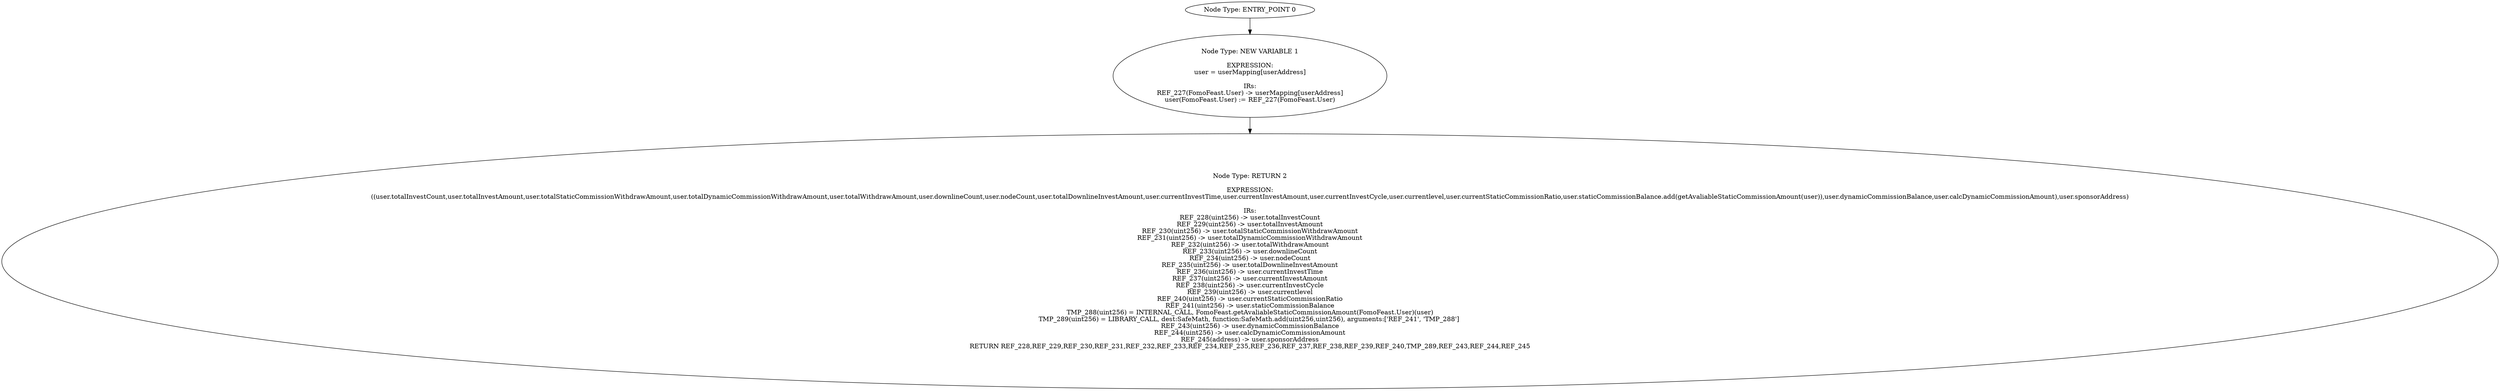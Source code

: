 digraph{
0[label="Node Type: ENTRY_POINT 0
"];
0->1;
1[label="Node Type: NEW VARIABLE 1

EXPRESSION:
user = userMapping[userAddress]

IRs:
REF_227(FomoFeast.User) -> userMapping[userAddress]
user(FomoFeast.User) := REF_227(FomoFeast.User)"];
1->2;
2[label="Node Type: RETURN 2

EXPRESSION:
((user.totalInvestCount,user.totalInvestAmount,user.totalStaticCommissionWithdrawAmount,user.totalDynamicCommissionWithdrawAmount,user.totalWithdrawAmount,user.downlineCount,user.nodeCount,user.totalDownlineInvestAmount,user.currentInvestTime,user.currentInvestAmount,user.currentInvestCycle,user.currentlevel,user.currentStaticCommissionRatio,user.staticCommissionBalance.add(getAvaliableStaticCommissionAmount(user)),user.dynamicCommissionBalance,user.calcDynamicCommissionAmount),user.sponsorAddress)

IRs:
REF_228(uint256) -> user.totalInvestCount
REF_229(uint256) -> user.totalInvestAmount
REF_230(uint256) -> user.totalStaticCommissionWithdrawAmount
REF_231(uint256) -> user.totalDynamicCommissionWithdrawAmount
REF_232(uint256) -> user.totalWithdrawAmount
REF_233(uint256) -> user.downlineCount
REF_234(uint256) -> user.nodeCount
REF_235(uint256) -> user.totalDownlineInvestAmount
REF_236(uint256) -> user.currentInvestTime
REF_237(uint256) -> user.currentInvestAmount
REF_238(uint256) -> user.currentInvestCycle
REF_239(uint256) -> user.currentlevel
REF_240(uint256) -> user.currentStaticCommissionRatio
REF_241(uint256) -> user.staticCommissionBalance
TMP_288(uint256) = INTERNAL_CALL, FomoFeast.getAvaliableStaticCommissionAmount(FomoFeast.User)(user)
TMP_289(uint256) = LIBRARY_CALL, dest:SafeMath, function:SafeMath.add(uint256,uint256), arguments:['REF_241', 'TMP_288'] 
REF_243(uint256) -> user.dynamicCommissionBalance
REF_244(uint256) -> user.calcDynamicCommissionAmount
REF_245(address) -> user.sponsorAddress
RETURN REF_228,REF_229,REF_230,REF_231,REF_232,REF_233,REF_234,REF_235,REF_236,REF_237,REF_238,REF_239,REF_240,TMP_289,REF_243,REF_244,REF_245"];
}
